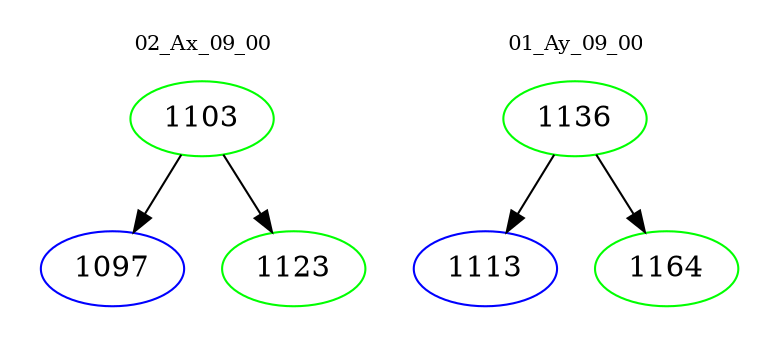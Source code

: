 digraph{
subgraph cluster_0 {
color = white
label = "02_Ax_09_00";
fontsize=10;
T0_1103 [label="1103", color="green"]
T0_1103 -> T0_1097 [color="black"]
T0_1097 [label="1097", color="blue"]
T0_1103 -> T0_1123 [color="black"]
T0_1123 [label="1123", color="green"]
}
subgraph cluster_1 {
color = white
label = "01_Ay_09_00";
fontsize=10;
T1_1136 [label="1136", color="green"]
T1_1136 -> T1_1113 [color="black"]
T1_1113 [label="1113", color="blue"]
T1_1136 -> T1_1164 [color="black"]
T1_1164 [label="1164", color="green"]
}
}
